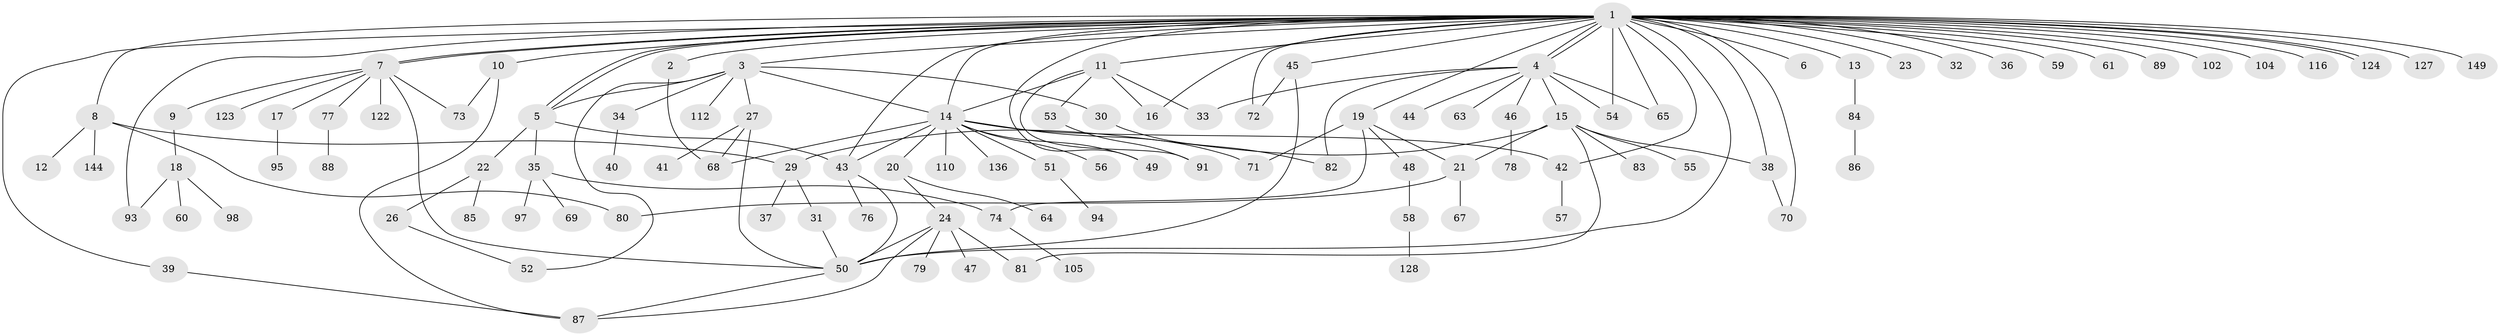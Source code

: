 // original degree distribution, {43: 0.006711409395973154, 2: 0.28859060402684567, 8: 0.006711409395973154, 10: 0.006711409395973154, 6: 0.03355704697986577, 9: 0.006711409395973154, 5: 0.013422818791946308, 4: 0.0738255033557047, 7: 0.020134228187919462, 1: 0.436241610738255, 3: 0.10067114093959731, 11: 0.006711409395973154}
// Generated by graph-tools (version 1.1) at 2025/17/03/04/25 18:17:58]
// undirected, 104 vertices, 143 edges
graph export_dot {
graph [start="1"]
  node [color=gray90,style=filled];
  1;
  2;
  3;
  4;
  5;
  6 [super="+108"];
  7;
  8;
  9;
  10 [super="+138"];
  11 [super="+106+137+135"];
  12;
  13;
  14 [super="+25"];
  15 [super="+28"];
  16;
  17;
  18;
  19;
  20;
  21;
  22;
  23;
  24;
  26 [super="+139"];
  27;
  29;
  30;
  31;
  32;
  33;
  34;
  35;
  36;
  37 [super="+66+103+107"];
  38;
  39;
  40 [super="+130"];
  41;
  42 [super="+92"];
  43 [super="+62"];
  44;
  45;
  46;
  47;
  48;
  49;
  50 [super="+121+99"];
  51 [super="+75"];
  52;
  53;
  54 [super="+111"];
  55;
  56;
  57;
  58;
  59 [super="+134"];
  60;
  61 [super="+115"];
  63;
  64;
  65 [super="+132"];
  67 [super="+117"];
  68;
  69;
  70;
  71;
  72;
  73 [super="+145"];
  74;
  76;
  77;
  78;
  79;
  80 [super="+100+147+101"];
  81;
  82;
  83;
  84 [super="+133"];
  85;
  86;
  87 [super="+96+120"];
  88;
  89;
  91;
  93;
  94;
  95;
  97;
  98;
  102;
  104;
  105;
  110;
  112;
  116;
  122;
  123;
  124 [super="+129"];
  127;
  128;
  136;
  144;
  149;
  1 -- 2;
  1 -- 3;
  1 -- 4;
  1 -- 4;
  1 -- 5;
  1 -- 5;
  1 -- 6;
  1 -- 7;
  1 -- 7;
  1 -- 8;
  1 -- 10;
  1 -- 11;
  1 -- 13;
  1 -- 14 [weight=2];
  1 -- 16;
  1 -- 19;
  1 -- 23;
  1 -- 32;
  1 -- 36;
  1 -- 38;
  1 -- 39;
  1 -- 42;
  1 -- 45;
  1 -- 49;
  1 -- 50 [weight=2];
  1 -- 54;
  1 -- 59;
  1 -- 61;
  1 -- 65;
  1 -- 70;
  1 -- 72;
  1 -- 89;
  1 -- 93;
  1 -- 102;
  1 -- 104;
  1 -- 116;
  1 -- 124;
  1 -- 124;
  1 -- 127;
  1 -- 149;
  1 -- 43;
  2 -- 68;
  3 -- 5;
  3 -- 27;
  3 -- 30;
  3 -- 34;
  3 -- 52;
  3 -- 112;
  3 -- 14;
  4 -- 15;
  4 -- 33;
  4 -- 44;
  4 -- 46;
  4 -- 63;
  4 -- 82;
  4 -- 65;
  4 -- 54;
  5 -- 22;
  5 -- 35;
  5 -- 43;
  7 -- 9;
  7 -- 17;
  7 -- 73;
  7 -- 77;
  7 -- 122;
  7 -- 123;
  7 -- 50;
  8 -- 12;
  8 -- 29;
  8 -- 80;
  8 -- 144;
  9 -- 18;
  10 -- 73;
  10 -- 87;
  11 -- 16;
  11 -- 53;
  11 -- 91;
  11 -- 33;
  11 -- 14;
  13 -- 84;
  14 -- 20;
  14 -- 56;
  14 -- 68;
  14 -- 71;
  14 -- 136;
  14 -- 42;
  14 -- 43;
  14 -- 110;
  14 -- 49;
  14 -- 51;
  15 -- 38;
  15 -- 81;
  15 -- 83;
  15 -- 21;
  15 -- 55;
  15 -- 29;
  17 -- 95;
  18 -- 60;
  18 -- 93;
  18 -- 98;
  19 -- 21;
  19 -- 48;
  19 -- 71;
  19 -- 74;
  20 -- 24;
  20 -- 64;
  21 -- 67;
  21 -- 80;
  22 -- 26;
  22 -- 85;
  24 -- 47;
  24 -- 79;
  24 -- 81;
  24 -- 87;
  24 -- 50;
  26 -- 52;
  27 -- 41;
  27 -- 50;
  27 -- 68;
  29 -- 31;
  29 -- 37;
  30 -- 82;
  31 -- 50;
  34 -- 40;
  35 -- 69;
  35 -- 74;
  35 -- 97;
  38 -- 70;
  39 -- 87;
  42 -- 57;
  43 -- 76;
  43 -- 50;
  45 -- 72;
  45 -- 50;
  46 -- 78;
  48 -- 58;
  50 -- 87;
  51 -- 94;
  53 -- 91;
  58 -- 128;
  74 -- 105;
  77 -- 88;
  84 -- 86;
}
